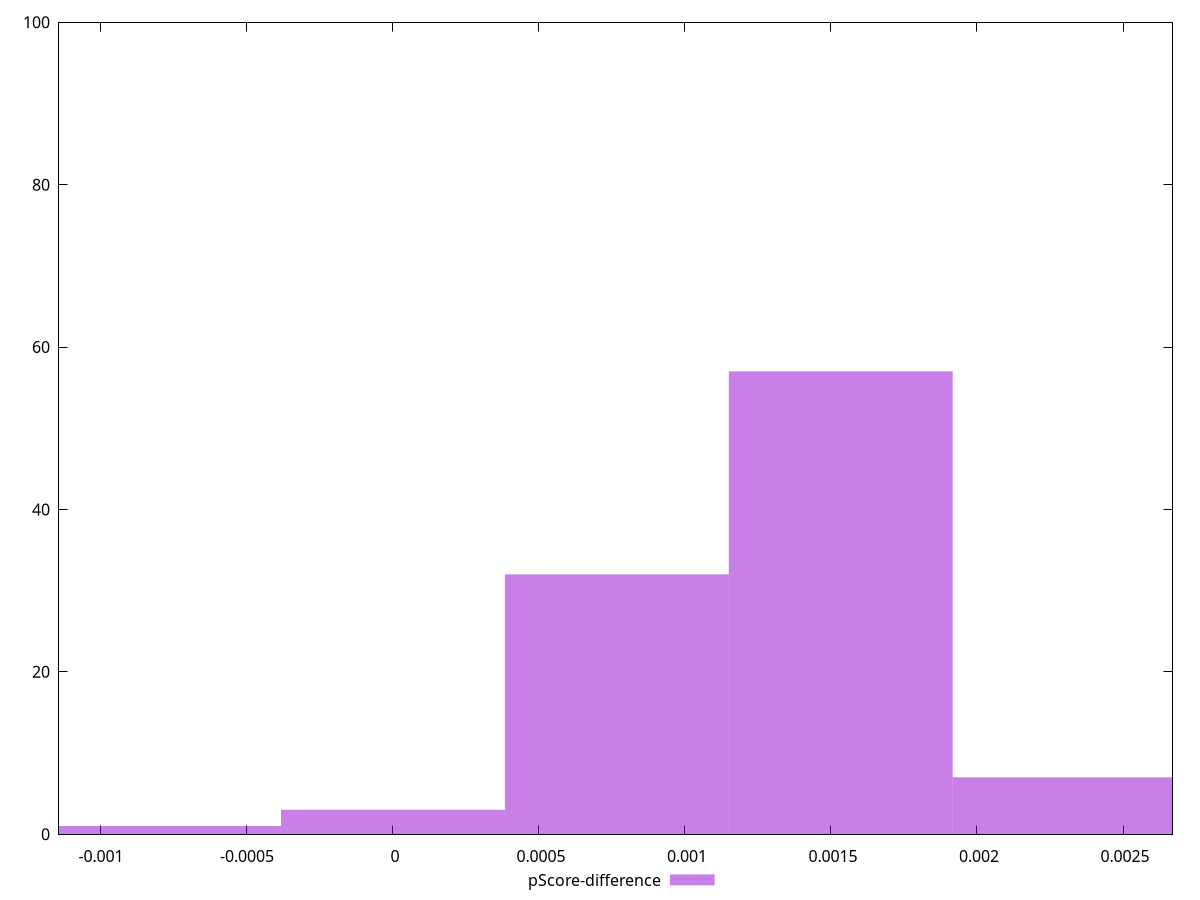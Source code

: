 reset

$pScoreDifference <<EOF
-0.0007667407951428417 1
0.0007667407951428417 32
0.0015334815902856833 57
0 3
0.0023002223854285252 7
EOF

set key outside below
set boxwidth 0.0007667407951428417
set xrange [-0.0011435287282660356:0.0026694451970593613]
set yrange [0:100]
set trange [0:100]
set style fill transparent solid 0.5 noborder
set terminal svg size 640, 490 enhanced background rgb 'white'
set output "reports/report_00031_2021-02-24T23-18-18.084Z/largest-contentful-paint/samples/astro/pScore-difference/histogram.svg"

plot $pScoreDifference title "pScore-difference" with boxes

reset
